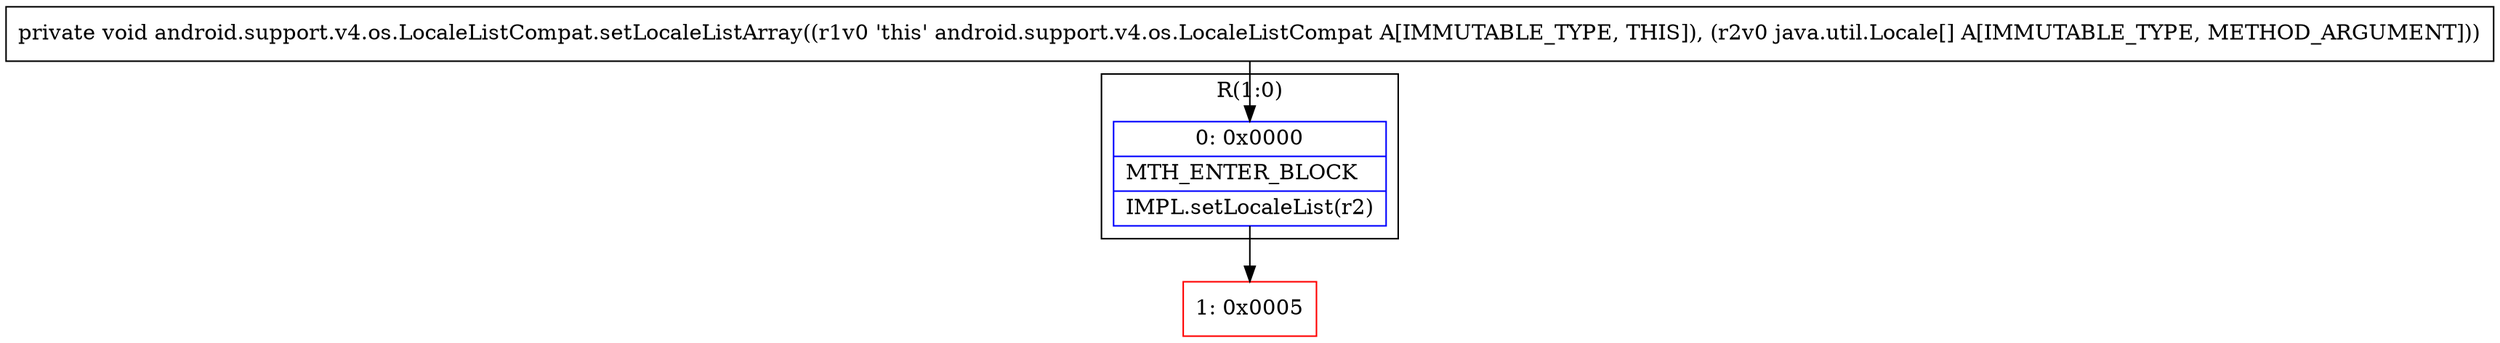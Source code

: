 digraph "CFG forandroid.support.v4.os.LocaleListCompat.setLocaleListArray([Ljava\/util\/Locale;)V" {
subgraph cluster_Region_427860116 {
label = "R(1:0)";
node [shape=record,color=blue];
Node_0 [shape=record,label="{0\:\ 0x0000|MTH_ENTER_BLOCK\l|IMPL.setLocaleList(r2)\l}"];
}
Node_1 [shape=record,color=red,label="{1\:\ 0x0005}"];
MethodNode[shape=record,label="{private void android.support.v4.os.LocaleListCompat.setLocaleListArray((r1v0 'this' android.support.v4.os.LocaleListCompat A[IMMUTABLE_TYPE, THIS]), (r2v0 java.util.Locale[] A[IMMUTABLE_TYPE, METHOD_ARGUMENT])) }"];
MethodNode -> Node_0;
Node_0 -> Node_1;
}

